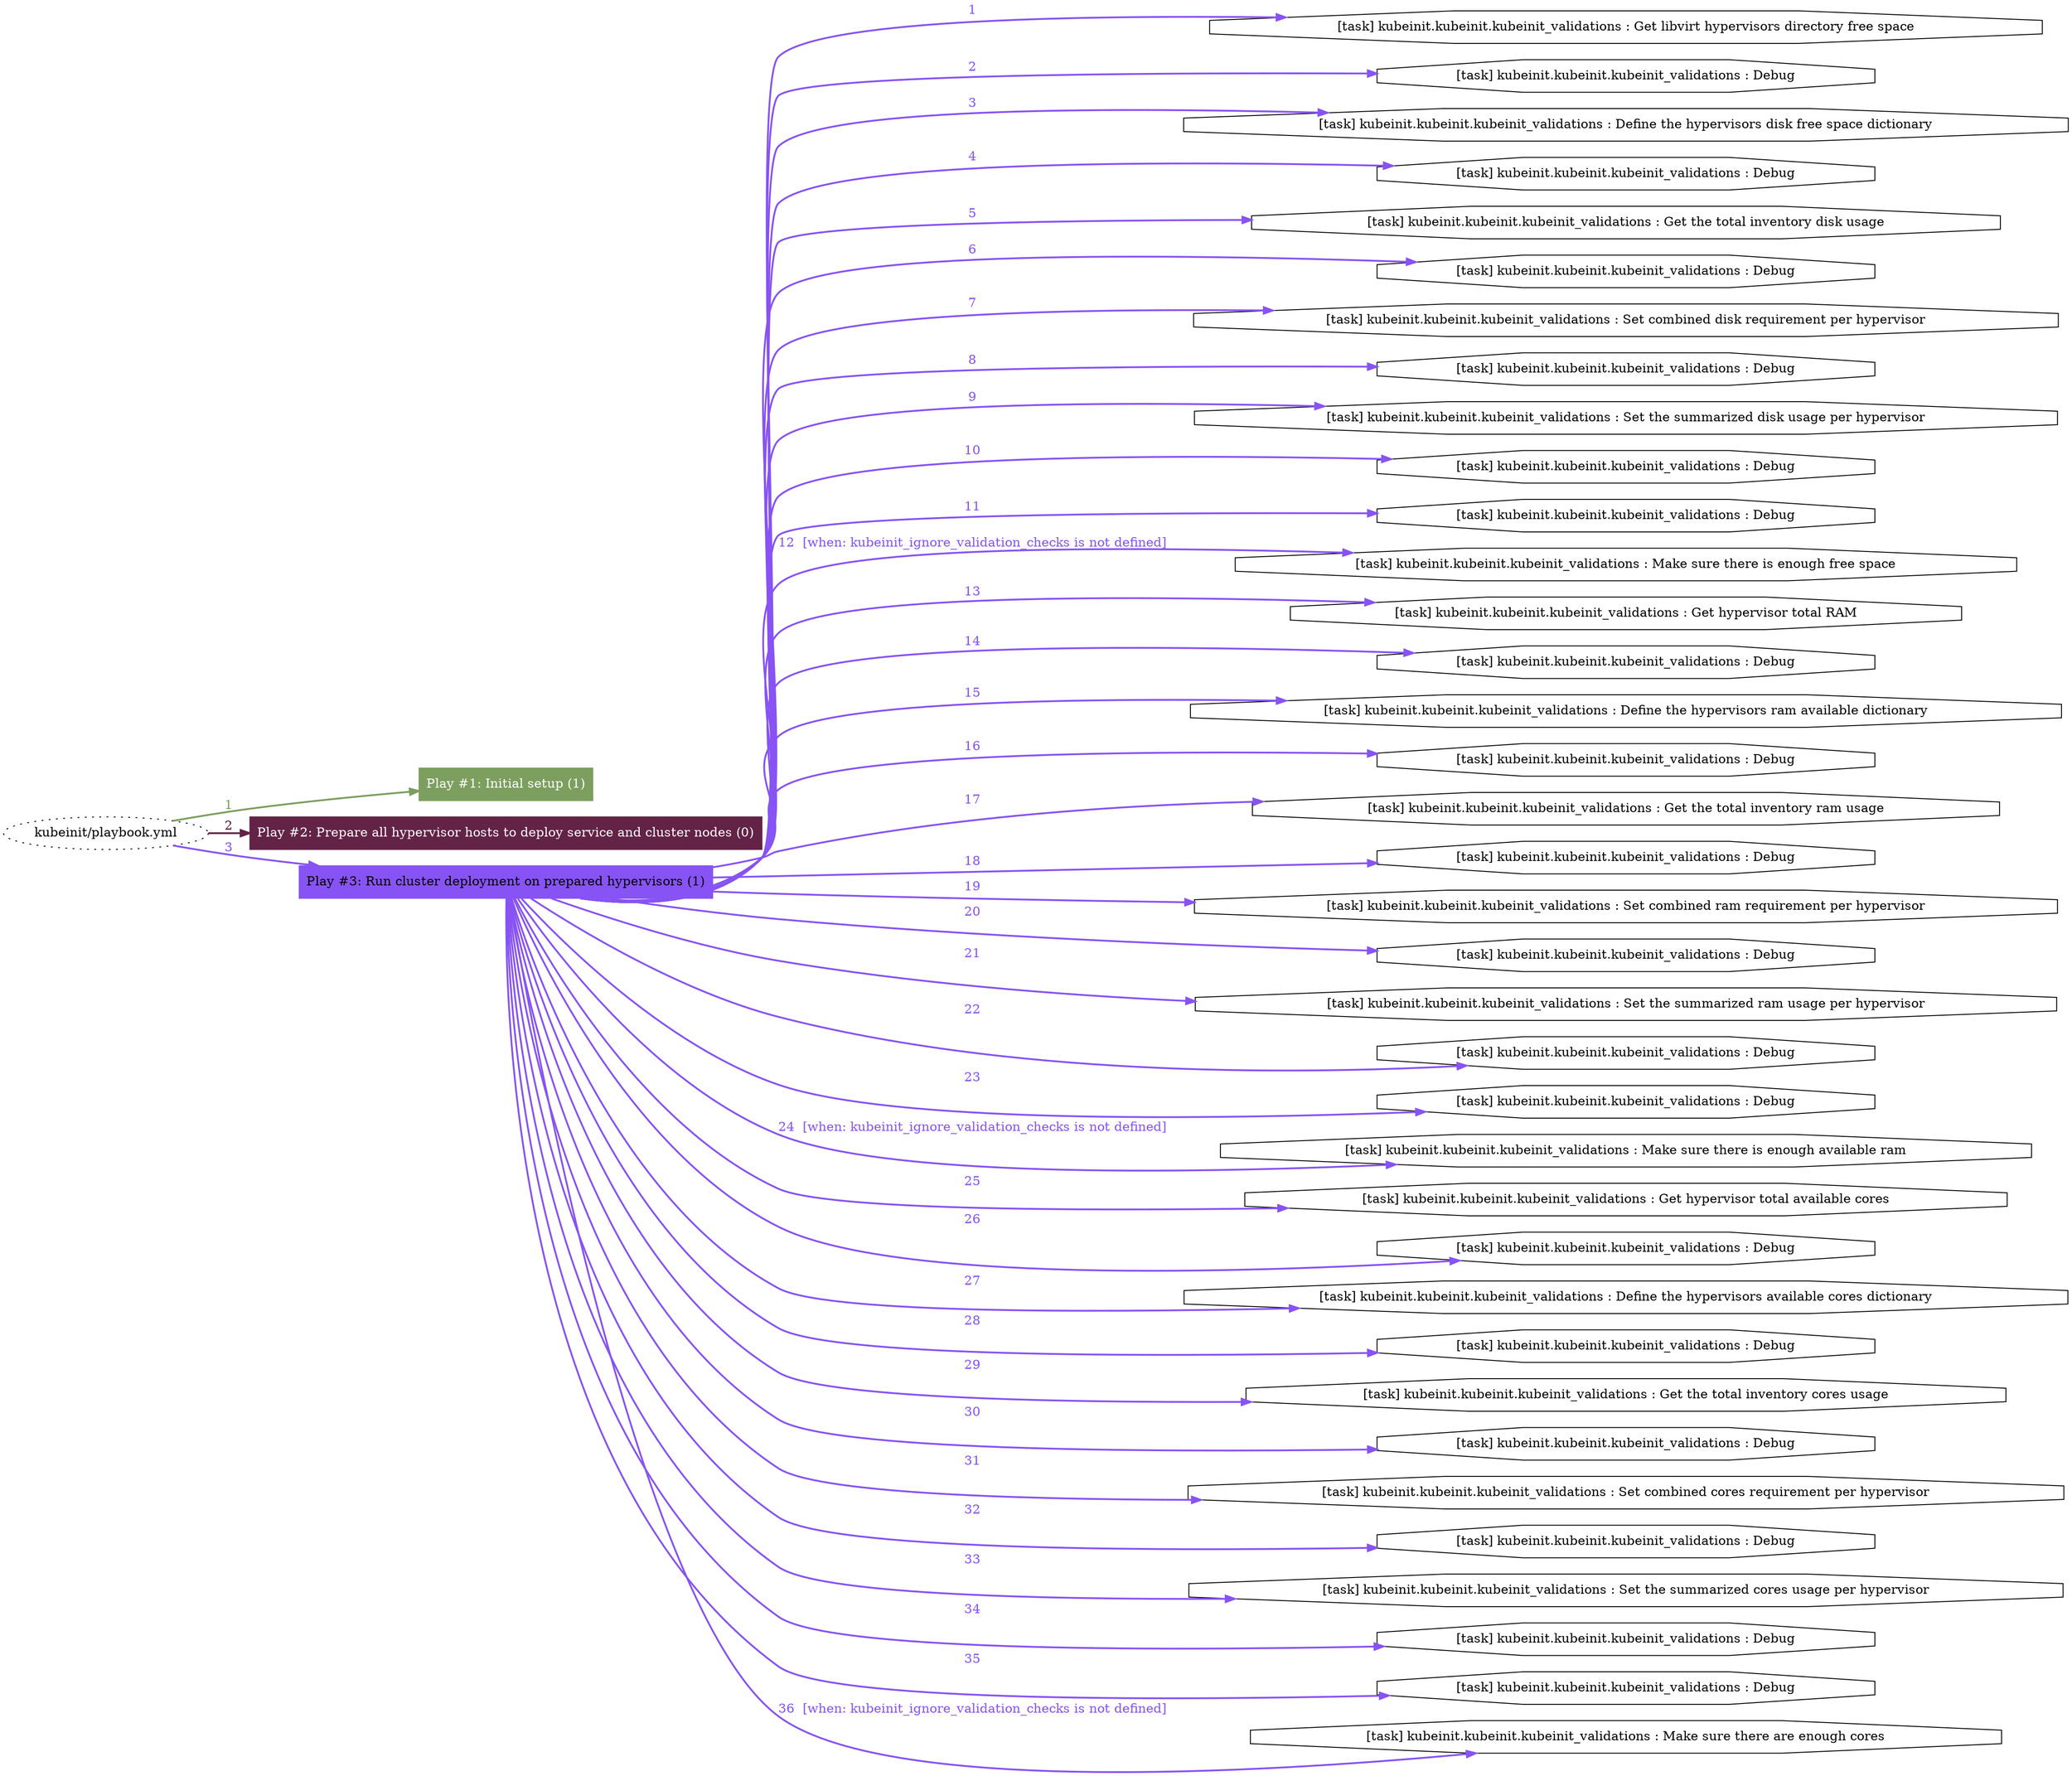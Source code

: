 digraph "kubeinit/playbook.yml "{
	graph [concentrate=true ordering=in rankdir=LR ratio=fill]
	edge [esep=5 sep=10]
	"kubeinit/playbook.yml" [id=root_node style=dotted]
	subgraph "Play #1: Initial setup (1) "{
		"Play #1: Initial setup (1)" [color="#7c9f5f" fontcolor="#ffffff" id="play_1f124d80-38b5-45d1-8ec3-88fd6cfb8a15" shape=box style=filled tooltip=localhost]
		"kubeinit/playbook.yml" -> "Play #1: Initial setup (1)" [label=1 color="#7c9f5f" fontcolor="#7c9f5f" id="edge_3cbddf3f-2f6c-4ff9-a336-25427622b866" style=bold]
	}
	subgraph "Play #2: Prepare all hypervisor hosts to deploy service and cluster nodes (0) "{
		"Play #2: Prepare all hypervisor hosts to deploy service and cluster nodes (0)" [color="#632346" fontcolor="#ffffff" id="play_f2b1857e-3073-4875-b3fc-5c65f5461722" shape=box style=filled tooltip=""]
		"kubeinit/playbook.yml" -> "Play #2: Prepare all hypervisor hosts to deploy service and cluster nodes (0)" [label=2 color="#632346" fontcolor="#632346" id="edge_d68d1e53-3c06-4e29-8b9d-732e2cbc4b85" style=bold]
	}
	subgraph "Play #3: Run cluster deployment on prepared hypervisors (1) "{
		"Play #3: Run cluster deployment on prepared hypervisors (1)" [color="#8753f4" fontcolor="#000000" id="play_3055949e-162c-46f7-bf11-270cecfaabd8" shape=box style=filled tooltip=localhost]
		"kubeinit/playbook.yml" -> "Play #3: Run cluster deployment on prepared hypervisors (1)" [label=3 color="#8753f4" fontcolor="#8753f4" id="edge_c8f83a4c-5d49-46b5-97ef-6ce020aa742d" style=bold]
		"task_268ab605-9392-4279-9761-a5987abfb7ba" [label="[task] kubeinit.kubeinit.kubeinit_validations : Get libvirt hypervisors directory free space" id="task_268ab605-9392-4279-9761-a5987abfb7ba" shape=octagon tooltip="[task] kubeinit.kubeinit.kubeinit_validations : Get libvirt hypervisors directory free space"]
		"Play #3: Run cluster deployment on prepared hypervisors (1)" -> "task_268ab605-9392-4279-9761-a5987abfb7ba" [label=1 color="#8753f4" fontcolor="#8753f4" id="edge_5b2e6156-7d6f-4981-abb4-08bf8eb3ce1d" style=bold]
		"task_c1d1e1d8-f74d-4fe0-b591-50ee4bee6ce9" [label="[task] kubeinit.kubeinit.kubeinit_validations : Debug" id="task_c1d1e1d8-f74d-4fe0-b591-50ee4bee6ce9" shape=octagon tooltip="[task] kubeinit.kubeinit.kubeinit_validations : Debug"]
		"Play #3: Run cluster deployment on prepared hypervisors (1)" -> "task_c1d1e1d8-f74d-4fe0-b591-50ee4bee6ce9" [label=2 color="#8753f4" fontcolor="#8753f4" id="edge_2fcbd670-763a-4f4d-8ecb-60f9d2b23b57" style=bold]
		"task_a5f34515-2bb2-42ce-93c6-d9c67f376484" [label="[task] kubeinit.kubeinit.kubeinit_validations : Define the hypervisors disk free space dictionary" id="task_a5f34515-2bb2-42ce-93c6-d9c67f376484" shape=octagon tooltip="[task] kubeinit.kubeinit.kubeinit_validations : Define the hypervisors disk free space dictionary"]
		"Play #3: Run cluster deployment on prepared hypervisors (1)" -> "task_a5f34515-2bb2-42ce-93c6-d9c67f376484" [label=3 color="#8753f4" fontcolor="#8753f4" id="edge_99bf8b81-9a17-4902-be9a-c1aad3ac263d" style=bold]
		"task_5714ce2c-f993-4582-9b9e-efde7c79732a" [label="[task] kubeinit.kubeinit.kubeinit_validations : Debug" id="task_5714ce2c-f993-4582-9b9e-efde7c79732a" shape=octagon tooltip="[task] kubeinit.kubeinit.kubeinit_validations : Debug"]
		"Play #3: Run cluster deployment on prepared hypervisors (1)" -> "task_5714ce2c-f993-4582-9b9e-efde7c79732a" [label=4 color="#8753f4" fontcolor="#8753f4" id="edge_eaa7f4f1-a758-4fed-9aac-769771130826" style=bold]
		"task_c5de255b-f56a-4f0c-885d-d2ba55e7c6b4" [label="[task] kubeinit.kubeinit.kubeinit_validations : Get the total inventory disk usage" id="task_c5de255b-f56a-4f0c-885d-d2ba55e7c6b4" shape=octagon tooltip="[task] kubeinit.kubeinit.kubeinit_validations : Get the total inventory disk usage"]
		"Play #3: Run cluster deployment on prepared hypervisors (1)" -> "task_c5de255b-f56a-4f0c-885d-d2ba55e7c6b4" [label=5 color="#8753f4" fontcolor="#8753f4" id="edge_d3f934a7-e983-4b79-8465-e37cff1273d4" style=bold]
		"task_6ed076e5-dd0b-42e8-bd1d-8d2ddd07ed5d" [label="[task] kubeinit.kubeinit.kubeinit_validations : Debug" id="task_6ed076e5-dd0b-42e8-bd1d-8d2ddd07ed5d" shape=octagon tooltip="[task] kubeinit.kubeinit.kubeinit_validations : Debug"]
		"Play #3: Run cluster deployment on prepared hypervisors (1)" -> "task_6ed076e5-dd0b-42e8-bd1d-8d2ddd07ed5d" [label=6 color="#8753f4" fontcolor="#8753f4" id="edge_91cbbb0d-ac3f-4d3e-b800-93d89beabba8" style=bold]
		"task_d309ea34-acd6-4155-8a55-e9a44881190d" [label="[task] kubeinit.kubeinit.kubeinit_validations : Set combined disk requirement per hypervisor" id="task_d309ea34-acd6-4155-8a55-e9a44881190d" shape=octagon tooltip="[task] kubeinit.kubeinit.kubeinit_validations : Set combined disk requirement per hypervisor"]
		"Play #3: Run cluster deployment on prepared hypervisors (1)" -> "task_d309ea34-acd6-4155-8a55-e9a44881190d" [label=7 color="#8753f4" fontcolor="#8753f4" id="edge_4c13b568-6b5c-4f86-93f1-da72ee4dbd31" style=bold]
		"task_276cb75b-ffe1-45df-8738-cf174918ecf2" [label="[task] kubeinit.kubeinit.kubeinit_validations : Debug" id="task_276cb75b-ffe1-45df-8738-cf174918ecf2" shape=octagon tooltip="[task] kubeinit.kubeinit.kubeinit_validations : Debug"]
		"Play #3: Run cluster deployment on prepared hypervisors (1)" -> "task_276cb75b-ffe1-45df-8738-cf174918ecf2" [label=8 color="#8753f4" fontcolor="#8753f4" id="edge_3271e153-98e2-4ac3-8453-b06cdc812ead" style=bold]
		"task_71dc8fb8-f508-4a42-9358-807c61e52e2b" [label="[task] kubeinit.kubeinit.kubeinit_validations : Set the summarized disk usage per hypervisor" id="task_71dc8fb8-f508-4a42-9358-807c61e52e2b" shape=octagon tooltip="[task] kubeinit.kubeinit.kubeinit_validations : Set the summarized disk usage per hypervisor"]
		"Play #3: Run cluster deployment on prepared hypervisors (1)" -> "task_71dc8fb8-f508-4a42-9358-807c61e52e2b" [label=9 color="#8753f4" fontcolor="#8753f4" id="edge_52e73efe-a024-4a77-91a6-858914718319" style=bold]
		"task_d18a6481-0038-4bc4-af46-2180ec8c1959" [label="[task] kubeinit.kubeinit.kubeinit_validations : Debug" id="task_d18a6481-0038-4bc4-af46-2180ec8c1959" shape=octagon tooltip="[task] kubeinit.kubeinit.kubeinit_validations : Debug"]
		"Play #3: Run cluster deployment on prepared hypervisors (1)" -> "task_d18a6481-0038-4bc4-af46-2180ec8c1959" [label=10 color="#8753f4" fontcolor="#8753f4" id="edge_10e74502-347c-4a9b-ad6c-c097012243ac" style=bold]
		"task_0ed3377b-a4b7-4017-8409-ddecc983b3f3" [label="[task] kubeinit.kubeinit.kubeinit_validations : Debug" id="task_0ed3377b-a4b7-4017-8409-ddecc983b3f3" shape=octagon tooltip="[task] kubeinit.kubeinit.kubeinit_validations : Debug"]
		"Play #3: Run cluster deployment on prepared hypervisors (1)" -> "task_0ed3377b-a4b7-4017-8409-ddecc983b3f3" [label=11 color="#8753f4" fontcolor="#8753f4" id="edge_afba57c5-dfb2-430a-a9a6-9e63d91e4543" style=bold]
		"task_1d8c049c-abbb-4399-9cb7-eb1e05f03463" [label="[task] kubeinit.kubeinit.kubeinit_validations : Make sure there is enough free space" id="task_1d8c049c-abbb-4399-9cb7-eb1e05f03463" shape=octagon tooltip="[task] kubeinit.kubeinit.kubeinit_validations : Make sure there is enough free space"]
		"Play #3: Run cluster deployment on prepared hypervisors (1)" -> "task_1d8c049c-abbb-4399-9cb7-eb1e05f03463" [label="12  [when: kubeinit_ignore_validation_checks is not defined]" color="#8753f4" fontcolor="#8753f4" id="edge_994ceb92-cb87-4869-b859-063d4939932b" style=bold]
		"task_7bf34b39-4058-4c8c-a413-560c544e4fe2" [label="[task] kubeinit.kubeinit.kubeinit_validations : Get hypervisor total RAM" id="task_7bf34b39-4058-4c8c-a413-560c544e4fe2" shape=octagon tooltip="[task] kubeinit.kubeinit.kubeinit_validations : Get hypervisor total RAM"]
		"Play #3: Run cluster deployment on prepared hypervisors (1)" -> "task_7bf34b39-4058-4c8c-a413-560c544e4fe2" [label=13 color="#8753f4" fontcolor="#8753f4" id="edge_ad021901-a11e-4945-b89a-6d475e3afe8d" style=bold]
		"task_96343b0c-8eea-475d-bfd1-70fa700544d9" [label="[task] kubeinit.kubeinit.kubeinit_validations : Debug" id="task_96343b0c-8eea-475d-bfd1-70fa700544d9" shape=octagon tooltip="[task] kubeinit.kubeinit.kubeinit_validations : Debug"]
		"Play #3: Run cluster deployment on prepared hypervisors (1)" -> "task_96343b0c-8eea-475d-bfd1-70fa700544d9" [label=14 color="#8753f4" fontcolor="#8753f4" id="edge_5dbf072d-6970-4c1d-8b19-36106dd4a268" style=bold]
		"task_9701d7ec-b604-46d6-a90d-5d88f07ea8ab" [label="[task] kubeinit.kubeinit.kubeinit_validations : Define the hypervisors ram available dictionary" id="task_9701d7ec-b604-46d6-a90d-5d88f07ea8ab" shape=octagon tooltip="[task] kubeinit.kubeinit.kubeinit_validations : Define the hypervisors ram available dictionary"]
		"Play #3: Run cluster deployment on prepared hypervisors (1)" -> "task_9701d7ec-b604-46d6-a90d-5d88f07ea8ab" [label=15 color="#8753f4" fontcolor="#8753f4" id="edge_85909ab8-87b9-4d1d-9ed4-459d08118f19" style=bold]
		"task_54f2e9b4-59b9-4bca-8f7b-2e096df916f5" [label="[task] kubeinit.kubeinit.kubeinit_validations : Debug" id="task_54f2e9b4-59b9-4bca-8f7b-2e096df916f5" shape=octagon tooltip="[task] kubeinit.kubeinit.kubeinit_validations : Debug"]
		"Play #3: Run cluster deployment on prepared hypervisors (1)" -> "task_54f2e9b4-59b9-4bca-8f7b-2e096df916f5" [label=16 color="#8753f4" fontcolor="#8753f4" id="edge_84c1948d-e6e2-4acb-9234-cc78e543cd34" style=bold]
		"task_140e103b-9552-494f-9e07-0e1b19e67de1" [label="[task] kubeinit.kubeinit.kubeinit_validations : Get the total inventory ram usage" id="task_140e103b-9552-494f-9e07-0e1b19e67de1" shape=octagon tooltip="[task] kubeinit.kubeinit.kubeinit_validations : Get the total inventory ram usage"]
		"Play #3: Run cluster deployment on prepared hypervisors (1)" -> "task_140e103b-9552-494f-9e07-0e1b19e67de1" [label=17 color="#8753f4" fontcolor="#8753f4" id="edge_16f7e7a2-378c-495f-8e00-dbcd19c2d559" style=bold]
		"task_5025bc28-3fb3-4cee-a81b-69c18f1497f9" [label="[task] kubeinit.kubeinit.kubeinit_validations : Debug" id="task_5025bc28-3fb3-4cee-a81b-69c18f1497f9" shape=octagon tooltip="[task] kubeinit.kubeinit.kubeinit_validations : Debug"]
		"Play #3: Run cluster deployment on prepared hypervisors (1)" -> "task_5025bc28-3fb3-4cee-a81b-69c18f1497f9" [label=18 color="#8753f4" fontcolor="#8753f4" id="edge_fb749fe6-2a44-4a63-864b-eb83bc7277c2" style=bold]
		"task_e2ab753c-8170-4ff3-a3bc-5fa740d76cb8" [label="[task] kubeinit.kubeinit.kubeinit_validations : Set combined ram requirement per hypervisor" id="task_e2ab753c-8170-4ff3-a3bc-5fa740d76cb8" shape=octagon tooltip="[task] kubeinit.kubeinit.kubeinit_validations : Set combined ram requirement per hypervisor"]
		"Play #3: Run cluster deployment on prepared hypervisors (1)" -> "task_e2ab753c-8170-4ff3-a3bc-5fa740d76cb8" [label=19 color="#8753f4" fontcolor="#8753f4" id="edge_bb6ab6c1-17a9-4650-b571-e0fae13610f1" style=bold]
		"task_a84749bd-7722-4151-b352-5f0d739cc125" [label="[task] kubeinit.kubeinit.kubeinit_validations : Debug" id="task_a84749bd-7722-4151-b352-5f0d739cc125" shape=octagon tooltip="[task] kubeinit.kubeinit.kubeinit_validations : Debug"]
		"Play #3: Run cluster deployment on prepared hypervisors (1)" -> "task_a84749bd-7722-4151-b352-5f0d739cc125" [label=20 color="#8753f4" fontcolor="#8753f4" id="edge_0fbe2dc2-ee43-4ef3-998c-ba7d4dfc5d2a" style=bold]
		"task_152de89c-909e-4e7d-8b7b-eaedcd82108b" [label="[task] kubeinit.kubeinit.kubeinit_validations : Set the summarized ram usage per hypervisor" id="task_152de89c-909e-4e7d-8b7b-eaedcd82108b" shape=octagon tooltip="[task] kubeinit.kubeinit.kubeinit_validations : Set the summarized ram usage per hypervisor"]
		"Play #3: Run cluster deployment on prepared hypervisors (1)" -> "task_152de89c-909e-4e7d-8b7b-eaedcd82108b" [label=21 color="#8753f4" fontcolor="#8753f4" id="edge_8141b1f2-9225-490f-b12b-65f0df826ddd" style=bold]
		"task_861bd122-8ae0-45fd-af44-af0c66dc6f10" [label="[task] kubeinit.kubeinit.kubeinit_validations : Debug" id="task_861bd122-8ae0-45fd-af44-af0c66dc6f10" shape=octagon tooltip="[task] kubeinit.kubeinit.kubeinit_validations : Debug"]
		"Play #3: Run cluster deployment on prepared hypervisors (1)" -> "task_861bd122-8ae0-45fd-af44-af0c66dc6f10" [label=22 color="#8753f4" fontcolor="#8753f4" id="edge_a8e6ff18-91c3-467b-ad63-828a5163e319" style=bold]
		"task_bb2e7279-51a2-4960-be18-80d12c50f970" [label="[task] kubeinit.kubeinit.kubeinit_validations : Debug" id="task_bb2e7279-51a2-4960-be18-80d12c50f970" shape=octagon tooltip="[task] kubeinit.kubeinit.kubeinit_validations : Debug"]
		"Play #3: Run cluster deployment on prepared hypervisors (1)" -> "task_bb2e7279-51a2-4960-be18-80d12c50f970" [label=23 color="#8753f4" fontcolor="#8753f4" id="edge_68287e66-25c0-40fa-8cd8-baa023792f80" style=bold]
		"task_9c4e66c4-4348-41c6-9f6f-25714e86ced5" [label="[task] kubeinit.kubeinit.kubeinit_validations : Make sure there is enough available ram" id="task_9c4e66c4-4348-41c6-9f6f-25714e86ced5" shape=octagon tooltip="[task] kubeinit.kubeinit.kubeinit_validations : Make sure there is enough available ram"]
		"Play #3: Run cluster deployment on prepared hypervisors (1)" -> "task_9c4e66c4-4348-41c6-9f6f-25714e86ced5" [label="24  [when: kubeinit_ignore_validation_checks is not defined]" color="#8753f4" fontcolor="#8753f4" id="edge_ab439db3-aa21-4348-ae46-0339a94a4bb7" style=bold]
		"task_2b410298-a37d-497f-b1e2-8b2cf47d4c24" [label="[task] kubeinit.kubeinit.kubeinit_validations : Get hypervisor total available cores" id="task_2b410298-a37d-497f-b1e2-8b2cf47d4c24" shape=octagon tooltip="[task] kubeinit.kubeinit.kubeinit_validations : Get hypervisor total available cores"]
		"Play #3: Run cluster deployment on prepared hypervisors (1)" -> "task_2b410298-a37d-497f-b1e2-8b2cf47d4c24" [label=25 color="#8753f4" fontcolor="#8753f4" id="edge_5a7bb3d7-3663-4421-be16-74c2f6a05df9" style=bold]
		"task_f4683b9c-a8d1-4afb-97f4-a2e4a0b9b35e" [label="[task] kubeinit.kubeinit.kubeinit_validations : Debug" id="task_f4683b9c-a8d1-4afb-97f4-a2e4a0b9b35e" shape=octagon tooltip="[task] kubeinit.kubeinit.kubeinit_validations : Debug"]
		"Play #3: Run cluster deployment on prepared hypervisors (1)" -> "task_f4683b9c-a8d1-4afb-97f4-a2e4a0b9b35e" [label=26 color="#8753f4" fontcolor="#8753f4" id="edge_1f394986-2879-45b0-b1d9-f34016da45a9" style=bold]
		"task_a40684db-9716-4e4c-9a3c-555d8887465b" [label="[task] kubeinit.kubeinit.kubeinit_validations : Define the hypervisors available cores dictionary" id="task_a40684db-9716-4e4c-9a3c-555d8887465b" shape=octagon tooltip="[task] kubeinit.kubeinit.kubeinit_validations : Define the hypervisors available cores dictionary"]
		"Play #3: Run cluster deployment on prepared hypervisors (1)" -> "task_a40684db-9716-4e4c-9a3c-555d8887465b" [label=27 color="#8753f4" fontcolor="#8753f4" id="edge_50f846df-d17e-4202-b7b5-9ff840bbc77e" style=bold]
		"task_61d75b69-f93c-4bb4-822e-1adf6245763b" [label="[task] kubeinit.kubeinit.kubeinit_validations : Debug" id="task_61d75b69-f93c-4bb4-822e-1adf6245763b" shape=octagon tooltip="[task] kubeinit.kubeinit.kubeinit_validations : Debug"]
		"Play #3: Run cluster deployment on prepared hypervisors (1)" -> "task_61d75b69-f93c-4bb4-822e-1adf6245763b" [label=28 color="#8753f4" fontcolor="#8753f4" id="edge_c63c605a-958d-488b-aca6-b393c0bbe2c4" style=bold]
		"task_2b417474-cb0f-4888-ba2a-e0f181ad25af" [label="[task] kubeinit.kubeinit.kubeinit_validations : Get the total inventory cores usage" id="task_2b417474-cb0f-4888-ba2a-e0f181ad25af" shape=octagon tooltip="[task] kubeinit.kubeinit.kubeinit_validations : Get the total inventory cores usage"]
		"Play #3: Run cluster deployment on prepared hypervisors (1)" -> "task_2b417474-cb0f-4888-ba2a-e0f181ad25af" [label=29 color="#8753f4" fontcolor="#8753f4" id="edge_cdc25613-9f65-45de-882d-12ada9d2b115" style=bold]
		"task_df263b9b-1c74-4706-91bd-c080156811e6" [label="[task] kubeinit.kubeinit.kubeinit_validations : Debug" id="task_df263b9b-1c74-4706-91bd-c080156811e6" shape=octagon tooltip="[task] kubeinit.kubeinit.kubeinit_validations : Debug"]
		"Play #3: Run cluster deployment on prepared hypervisors (1)" -> "task_df263b9b-1c74-4706-91bd-c080156811e6" [label=30 color="#8753f4" fontcolor="#8753f4" id="edge_b193c5d5-e328-40b1-a411-534a6b7c217b" style=bold]
		"task_465afd53-7822-407c-985a-09ff35284622" [label="[task] kubeinit.kubeinit.kubeinit_validations : Set combined cores requirement per hypervisor" id="task_465afd53-7822-407c-985a-09ff35284622" shape=octagon tooltip="[task] kubeinit.kubeinit.kubeinit_validations : Set combined cores requirement per hypervisor"]
		"Play #3: Run cluster deployment on prepared hypervisors (1)" -> "task_465afd53-7822-407c-985a-09ff35284622" [label=31 color="#8753f4" fontcolor="#8753f4" id="edge_86b7d709-c4e4-497f-83c9-a72f7cb43355" style=bold]
		"task_171aced9-f318-4fad-8b41-01b33cebc064" [label="[task] kubeinit.kubeinit.kubeinit_validations : Debug" id="task_171aced9-f318-4fad-8b41-01b33cebc064" shape=octagon tooltip="[task] kubeinit.kubeinit.kubeinit_validations : Debug"]
		"Play #3: Run cluster deployment on prepared hypervisors (1)" -> "task_171aced9-f318-4fad-8b41-01b33cebc064" [label=32 color="#8753f4" fontcolor="#8753f4" id="edge_3b736e3c-5cb7-4169-b928-db8dcc5bd2eb" style=bold]
		"task_92ba3104-41dd-4c23-86e7-6f7f8719d2ba" [label="[task] kubeinit.kubeinit.kubeinit_validations : Set the summarized cores usage per hypervisor" id="task_92ba3104-41dd-4c23-86e7-6f7f8719d2ba" shape=octagon tooltip="[task] kubeinit.kubeinit.kubeinit_validations : Set the summarized cores usage per hypervisor"]
		"Play #3: Run cluster deployment on prepared hypervisors (1)" -> "task_92ba3104-41dd-4c23-86e7-6f7f8719d2ba" [label=33 color="#8753f4" fontcolor="#8753f4" id="edge_e067e391-d32c-468b-adab-4290cfaa36d4" style=bold]
		"task_3b3be516-a9ce-4317-80bf-f8ebb2d2fb54" [label="[task] kubeinit.kubeinit.kubeinit_validations : Debug" id="task_3b3be516-a9ce-4317-80bf-f8ebb2d2fb54" shape=octagon tooltip="[task] kubeinit.kubeinit.kubeinit_validations : Debug"]
		"Play #3: Run cluster deployment on prepared hypervisors (1)" -> "task_3b3be516-a9ce-4317-80bf-f8ebb2d2fb54" [label=34 color="#8753f4" fontcolor="#8753f4" id="edge_853dd0dd-dcba-47e6-83f5-5f5e37a2678b" style=bold]
		"task_925157e1-b6de-499b-a768-bf86649a7da3" [label="[task] kubeinit.kubeinit.kubeinit_validations : Debug" id="task_925157e1-b6de-499b-a768-bf86649a7da3" shape=octagon tooltip="[task] kubeinit.kubeinit.kubeinit_validations : Debug"]
		"Play #3: Run cluster deployment on prepared hypervisors (1)" -> "task_925157e1-b6de-499b-a768-bf86649a7da3" [label=35 color="#8753f4" fontcolor="#8753f4" id="edge_139b3340-dc9a-4bac-93a7-a69b9f504669" style=bold]
		"task_fb353ca6-6846-455b-badd-78d9a2fce35d" [label="[task] kubeinit.kubeinit.kubeinit_validations : Make sure there are enough cores" id="task_fb353ca6-6846-455b-badd-78d9a2fce35d" shape=octagon tooltip="[task] kubeinit.kubeinit.kubeinit_validations : Make sure there are enough cores"]
		"Play #3: Run cluster deployment on prepared hypervisors (1)" -> "task_fb353ca6-6846-455b-badd-78d9a2fce35d" [label="36  [when: kubeinit_ignore_validation_checks is not defined]" color="#8753f4" fontcolor="#8753f4" id="edge_1dd48d67-d223-4feb-bf7b-07291d6af9c7" style=bold]
	}
}
